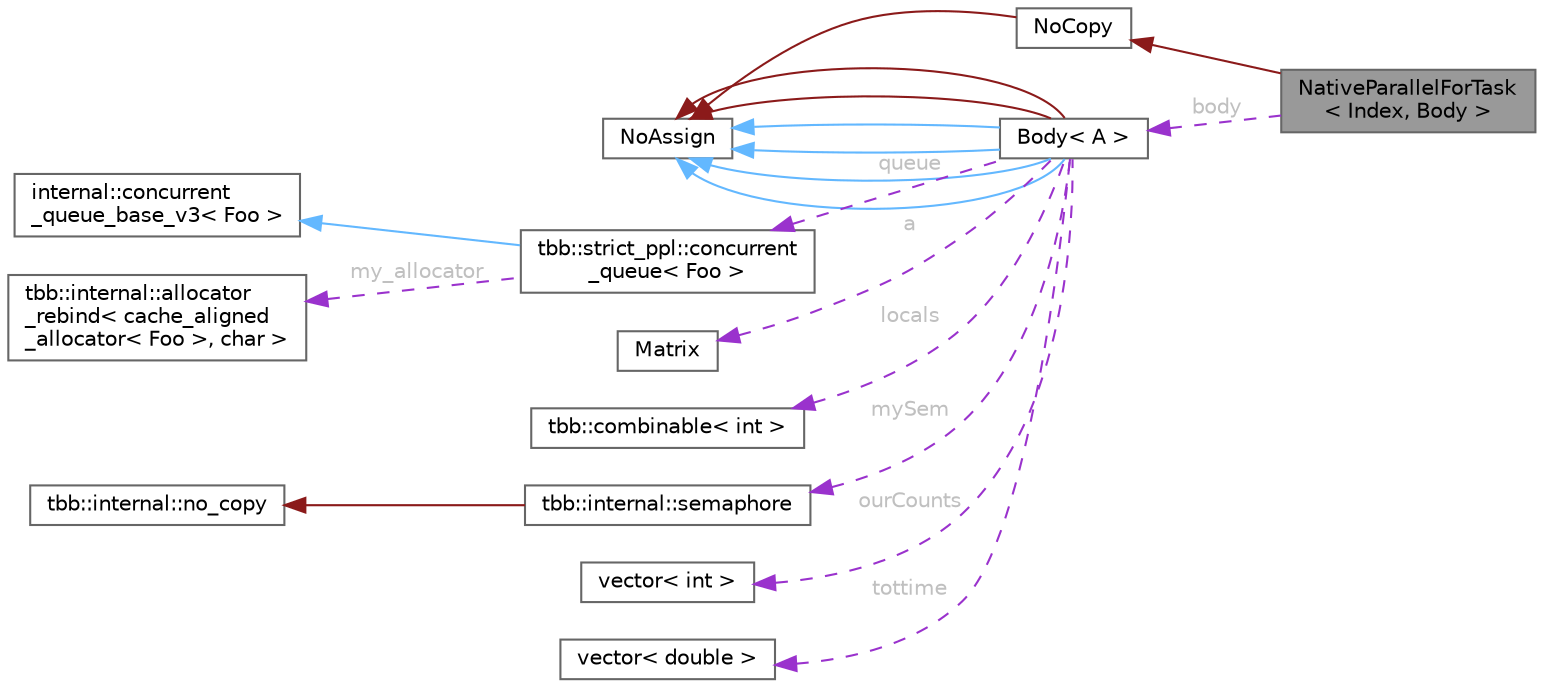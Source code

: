 digraph "NativeParallelForTask&lt; Index, Body &gt;"
{
 // LATEX_PDF_SIZE
  bgcolor="transparent";
  edge [fontname=Helvetica,fontsize=10,labelfontname=Helvetica,labelfontsize=10];
  node [fontname=Helvetica,fontsize=10,shape=box,height=0.2,width=0.4];
  rankdir="LR";
  Node1 [id="Node000001",label="NativeParallelForTask\l\< Index, Body \>",height=0.2,width=0.4,color="gray40", fillcolor="grey60", style="filled", fontcolor="black",tooltip="For internal use by template function NativeParallelFor"];
  Node2 -> Node1 [id="edge19_Node000001_Node000002",dir="back",color="firebrick4",style="solid",tooltip=" "];
  Node2 [id="Node000002",label="NoCopy",height=0.2,width=0.4,color="gray40", fillcolor="white", style="filled",URL="$class_no_copy.html",tooltip="Base class for prohibiting compiler-generated copy constructor or operator="];
  Node3 -> Node2 [id="edge20_Node000002_Node000003",dir="back",color="firebrick4",style="solid",tooltip=" "];
  Node3 [id="Node000003",label="NoAssign",height=0.2,width=0.4,color="gray40", fillcolor="white", style="filled",URL="$class_no_assign.html",tooltip="Base class for prohibiting compiler-generated operator="];
  Node4 -> Node1 [id="edge21_Node000001_Node000004",dir="back",color="darkorchid3",style="dashed",tooltip=" ",label=" body",fontcolor="grey" ];
  Node4 [id="Node000004",label="Body\< A \>",height=0.2,width=0.4,color="gray40", fillcolor="white", style="filled",URL="$class_body.html",tooltip=" "];
  Node3 -> Node4 [id="edge22_Node000004_Node000003",dir="back",color="steelblue1",style="solid",tooltip=" "];
  Node3 -> Node4 [id="edge23_Node000004_Node000003",dir="back",color="steelblue1",style="solid",tooltip=" "];
  Node3 -> Node4 [id="edge24_Node000004_Node000003",dir="back",color="steelblue1",style="solid",tooltip=" "];
  Node3 -> Node4 [id="edge25_Node000004_Node000003",dir="back",color="steelblue1",style="solid",tooltip=" "];
  Node3 -> Node4 [id="edge26_Node000004_Node000003",dir="back",color="firebrick4",style="solid",tooltip=" "];
  Node3 -> Node4 [id="edge27_Node000004_Node000003",dir="back",color="firebrick4",style="solid",tooltip=" "];
  Node5 -> Node4 [id="edge28_Node000004_Node000005",dir="back",color="darkorchid3",style="dashed",tooltip=" ",label=" queue",fontcolor="grey" ];
  Node5 [id="Node000005",label="tbb::strict_ppl::concurrent\l_queue\< Foo \>",height=0.2,width=0.4,color="gray40", fillcolor="white", style="filled",URL="$classtbb_1_1strict__ppl_1_1concurrent__queue.html",tooltip=" "];
  Node6 -> Node5 [id="edge29_Node000005_Node000006",dir="back",color="steelblue1",style="solid",tooltip=" "];
  Node6 [id="Node000006",label="internal::concurrent\l_queue_base_v3\< Foo \>",height=0.2,width=0.4,color="gray40", fillcolor="white", style="filled",tooltip=" "];
  Node7 -> Node5 [id="edge30_Node000005_Node000007",dir="back",color="darkorchid3",style="dashed",tooltip=" ",label=" my_allocator",fontcolor="grey" ];
  Node7 [id="Node000007",label="tbb::internal::allocator\l_rebind\< cache_aligned\l_allocator\< Foo \>, char \>",height=0.2,width=0.4,color="gray40", fillcolor="white", style="filled",URL="$structtbb_1_1internal_1_1allocator__rebind.html",tooltip=" "];
  Node8 -> Node4 [id="edge31_Node000004_Node000008",dir="back",color="darkorchid3",style="dashed",tooltip=" ",label=" a",fontcolor="grey" ];
  Node8 [id="Node000008",label="Matrix",height=0.2,width=0.4,color="gray40", fillcolor="white", style="filled",URL="$class_matrix.html",tooltip=" "];
  Node9 -> Node4 [id="edge32_Node000004_Node000009",dir="back",color="darkorchid3",style="dashed",tooltip=" ",label=" locals",fontcolor="grey" ];
  Node9 [id="Node000009",label="tbb::combinable\< int \>",height=0.2,width=0.4,color="gray40", fillcolor="white", style="filled",URL="$classtbb_1_1combinable.html",tooltip=" "];
  Node10 -> Node4 [id="edge33_Node000004_Node000010",dir="back",color="darkorchid3",style="dashed",tooltip=" ",label=" mySem",fontcolor="grey" ];
  Node10 [id="Node000010",label="tbb::internal::semaphore",height=0.2,width=0.4,color="gray40", fillcolor="white", style="filled",URL="$classtbb_1_1internal_1_1semaphore.html",tooltip="Edsger Dijkstra's counting semaphore"];
  Node11 -> Node10 [id="edge34_Node000010_Node000011",dir="back",color="firebrick4",style="solid",tooltip=" "];
  Node11 [id="Node000011",label="tbb::internal::no_copy",height=0.2,width=0.4,color="gray40", fillcolor="white", style="filled",tooltip=" "];
  Node12 -> Node4 [id="edge35_Node000004_Node000012",dir="back",color="darkorchid3",style="dashed",tooltip=" ",label=" ourCounts",fontcolor="grey" ];
  Node12 [id="Node000012",label="vector\< int \>",height=0.2,width=0.4,color="gray40", fillcolor="white", style="filled",URL="$structvector.html",tooltip=" "];
  Node13 -> Node4 [id="edge36_Node000004_Node000013",dir="back",color="darkorchid3",style="dashed",tooltip=" ",label=" tottime",fontcolor="grey" ];
  Node13 [id="Node000013",label="vector\< double \>",height=0.2,width=0.4,color="gray40", fillcolor="white", style="filled",URL="$structvector.html",tooltip=" "];
}
